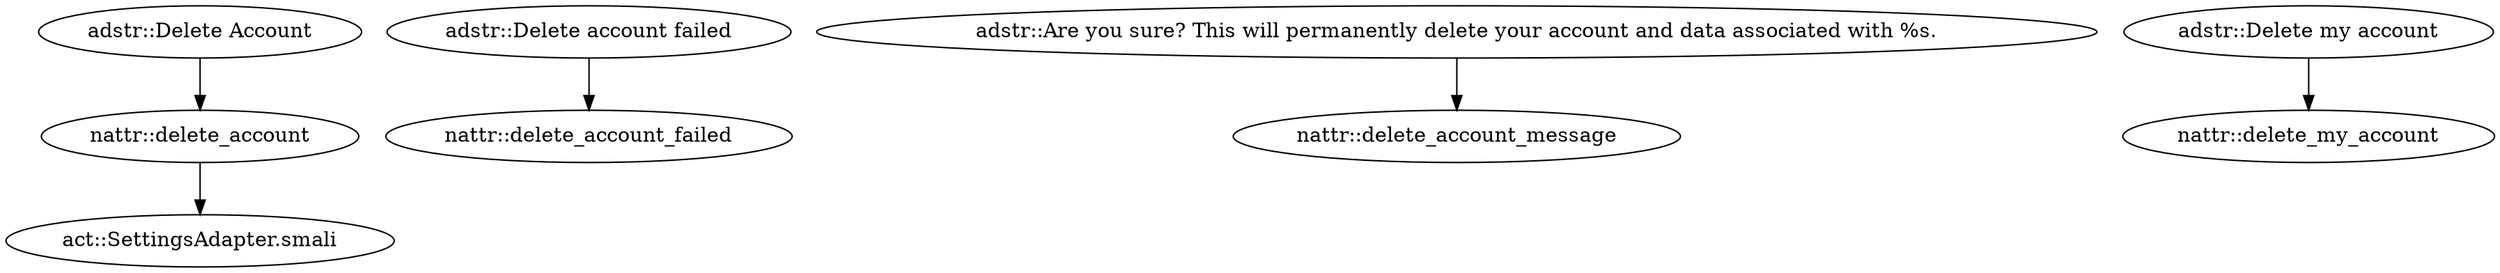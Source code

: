 digraph G {
"adstr::Delete Account" -> "nattr::delete_account"
"adstr::Delete account failed" -> "nattr::delete_account_failed"
"adstr::Are you sure? This will permanently delete your account and data associated with %s." -> "nattr::delete_account_message"
"adstr::Delete my account" -> "nattr::delete_my_account"
"nattr::delete_account" -> "act::SettingsAdapter.smali"
}
